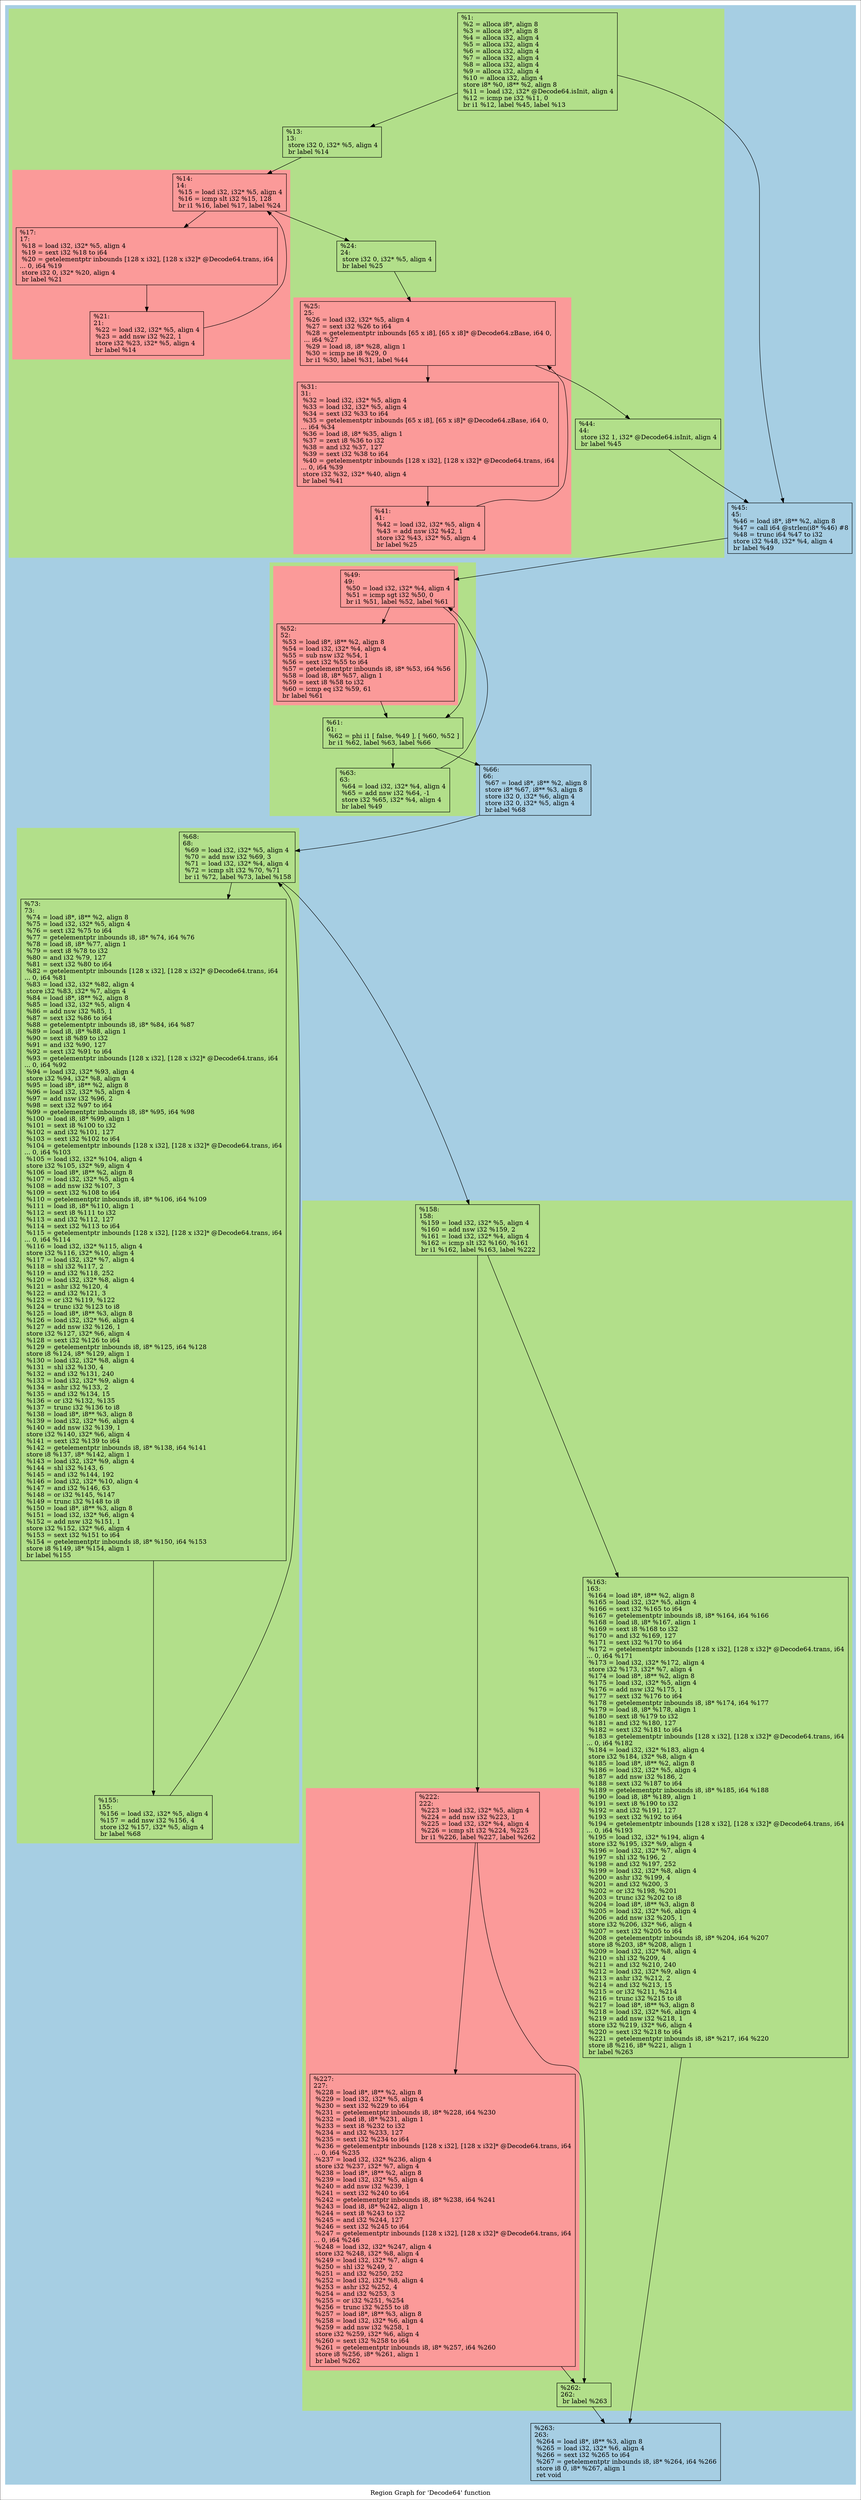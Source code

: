 digraph "Region Graph for 'Decode64' function" {
	label="Region Graph for 'Decode64' function";

	Node0x1a277d0 [shape=record,label="{%1:\l  %2 = alloca i8*, align 8\l  %3 = alloca i8*, align 8\l  %4 = alloca i32, align 4\l  %5 = alloca i32, align 4\l  %6 = alloca i32, align 4\l  %7 = alloca i32, align 4\l  %8 = alloca i32, align 4\l  %9 = alloca i32, align 4\l  %10 = alloca i32, align 4\l  store i8* %0, i8** %2, align 8\l  %11 = load i32, i32* @Decode64.isInit, align 4\l  %12 = icmp ne i32 %11, 0\l  br i1 %12, label %45, label %13\l}"];
	Node0x1a277d0 -> Node0x1a515f0;
	Node0x1a277d0 -> Node0x1a52250;
	Node0x1a515f0 [shape=record,label="{%45:\l45:                                               \l  %46 = load i8*, i8** %2, align 8\l  %47 = call i64 @strlen(i8* %46) #8\l  %48 = trunc i64 %47 to i32\l  store i32 %48, i32* %4, align 4\l  br label %49\l}"];
	Node0x1a515f0 -> Node0x1a8bf20;
	Node0x1a8bf20 [shape=record,label="{%49:\l49:                                               \l  %50 = load i32, i32* %4, align 4\l  %51 = icmp sgt i32 %50, 0\l  br i1 %51, label %52, label %61\l}"];
	Node0x1a8bf20 -> Node0x1a2c650;
	Node0x1a8bf20 -> Node0x1a02a50;
	Node0x1a2c650 [shape=record,label="{%52:\l52:                                               \l  %53 = load i8*, i8** %2, align 8\l  %54 = load i32, i32* %4, align 4\l  %55 = sub nsw i32 %54, 1\l  %56 = sext i32 %55 to i64\l  %57 = getelementptr inbounds i8, i8* %53, i64 %56\l  %58 = load i8, i8* %57, align 1\l  %59 = sext i8 %58 to i32\l  %60 = icmp eq i32 %59, 61\l  br label %61\l}"];
	Node0x1a2c650 -> Node0x1a02a50;
	Node0x1a02a50 [shape=record,label="{%61:\l61:                                               \l  %62 = phi i1 [ false, %49 ], [ %60, %52 ]\l  br i1 %62, label %63, label %66\l}"];
	Node0x1a02a50 -> Node0x19fc0c0;
	Node0x1a02a50 -> Node0x1a221e0;
	Node0x19fc0c0 [shape=record,label="{%63:\l63:                                               \l  %64 = load i32, i32* %4, align 4\l  %65 = add nsw i32 %64, -1\l  store i32 %65, i32* %4, align 4\l  br label %49\l}"];
	Node0x19fc0c0 -> Node0x1a8bf20[constraint=false];
	Node0x1a221e0 [shape=record,label="{%66:\l66:                                               \l  %67 = load i8*, i8** %2, align 8\l  store i8* %67, i8** %3, align 8\l  store i32 0, i32* %6, align 4\l  store i32 0, i32* %5, align 4\l  br label %68\l}"];
	Node0x1a221e0 -> Node0x1a01db0;
	Node0x1a01db0 [shape=record,label="{%68:\l68:                                               \l  %69 = load i32, i32* %5, align 4\l  %70 = add nsw i32 %69, 3\l  %71 = load i32, i32* %4, align 4\l  %72 = icmp slt i32 %70, %71\l  br i1 %72, label %73, label %158\l}"];
	Node0x1a01db0 -> Node0x1a3d7c0;
	Node0x1a01db0 -> Node0x1a073c0;
	Node0x1a3d7c0 [shape=record,label="{%73:\l73:                                               \l  %74 = load i8*, i8** %2, align 8\l  %75 = load i32, i32* %5, align 4\l  %76 = sext i32 %75 to i64\l  %77 = getelementptr inbounds i8, i8* %74, i64 %76\l  %78 = load i8, i8* %77, align 1\l  %79 = sext i8 %78 to i32\l  %80 = and i32 %79, 127\l  %81 = sext i32 %80 to i64\l  %82 = getelementptr inbounds [128 x i32], [128 x i32]* @Decode64.trans, i64\l... 0, i64 %81\l  %83 = load i32, i32* %82, align 4\l  store i32 %83, i32* %7, align 4\l  %84 = load i8*, i8** %2, align 8\l  %85 = load i32, i32* %5, align 4\l  %86 = add nsw i32 %85, 1\l  %87 = sext i32 %86 to i64\l  %88 = getelementptr inbounds i8, i8* %84, i64 %87\l  %89 = load i8, i8* %88, align 1\l  %90 = sext i8 %89 to i32\l  %91 = and i32 %90, 127\l  %92 = sext i32 %91 to i64\l  %93 = getelementptr inbounds [128 x i32], [128 x i32]* @Decode64.trans, i64\l... 0, i64 %92\l  %94 = load i32, i32* %93, align 4\l  store i32 %94, i32* %8, align 4\l  %95 = load i8*, i8** %2, align 8\l  %96 = load i32, i32* %5, align 4\l  %97 = add nsw i32 %96, 2\l  %98 = sext i32 %97 to i64\l  %99 = getelementptr inbounds i8, i8* %95, i64 %98\l  %100 = load i8, i8* %99, align 1\l  %101 = sext i8 %100 to i32\l  %102 = and i32 %101, 127\l  %103 = sext i32 %102 to i64\l  %104 = getelementptr inbounds [128 x i32], [128 x i32]* @Decode64.trans, i64\l... 0, i64 %103\l  %105 = load i32, i32* %104, align 4\l  store i32 %105, i32* %9, align 4\l  %106 = load i8*, i8** %2, align 8\l  %107 = load i32, i32* %5, align 4\l  %108 = add nsw i32 %107, 3\l  %109 = sext i32 %108 to i64\l  %110 = getelementptr inbounds i8, i8* %106, i64 %109\l  %111 = load i8, i8* %110, align 1\l  %112 = sext i8 %111 to i32\l  %113 = and i32 %112, 127\l  %114 = sext i32 %113 to i64\l  %115 = getelementptr inbounds [128 x i32], [128 x i32]* @Decode64.trans, i64\l... 0, i64 %114\l  %116 = load i32, i32* %115, align 4\l  store i32 %116, i32* %10, align 4\l  %117 = load i32, i32* %7, align 4\l  %118 = shl i32 %117, 2\l  %119 = and i32 %118, 252\l  %120 = load i32, i32* %8, align 4\l  %121 = ashr i32 %120, 4\l  %122 = and i32 %121, 3\l  %123 = or i32 %119, %122\l  %124 = trunc i32 %123 to i8\l  %125 = load i8*, i8** %3, align 8\l  %126 = load i32, i32* %6, align 4\l  %127 = add nsw i32 %126, 1\l  store i32 %127, i32* %6, align 4\l  %128 = sext i32 %126 to i64\l  %129 = getelementptr inbounds i8, i8* %125, i64 %128\l  store i8 %124, i8* %129, align 1\l  %130 = load i32, i32* %8, align 4\l  %131 = shl i32 %130, 4\l  %132 = and i32 %131, 240\l  %133 = load i32, i32* %9, align 4\l  %134 = ashr i32 %133, 2\l  %135 = and i32 %134, 15\l  %136 = or i32 %132, %135\l  %137 = trunc i32 %136 to i8\l  %138 = load i8*, i8** %3, align 8\l  %139 = load i32, i32* %6, align 4\l  %140 = add nsw i32 %139, 1\l  store i32 %140, i32* %6, align 4\l  %141 = sext i32 %139 to i64\l  %142 = getelementptr inbounds i8, i8* %138, i64 %141\l  store i8 %137, i8* %142, align 1\l  %143 = load i32, i32* %9, align 4\l  %144 = shl i32 %143, 6\l  %145 = and i32 %144, 192\l  %146 = load i32, i32* %10, align 4\l  %147 = and i32 %146, 63\l  %148 = or i32 %145, %147\l  %149 = trunc i32 %148 to i8\l  %150 = load i8*, i8** %3, align 8\l  %151 = load i32, i32* %6, align 4\l  %152 = add nsw i32 %151, 1\l  store i32 %152, i32* %6, align 4\l  %153 = sext i32 %151 to i64\l  %154 = getelementptr inbounds i8, i8* %150, i64 %153\l  store i8 %149, i8* %154, align 1\l  br label %155\l}"];
	Node0x1a3d7c0 -> Node0x1a09da0;
	Node0x1a09da0 [shape=record,label="{%155:\l155:                                              \l  %156 = load i32, i32* %5, align 4\l  %157 = add nsw i32 %156, 4\l  store i32 %157, i32* %5, align 4\l  br label %68\l}"];
	Node0x1a09da0 -> Node0x1a01db0[constraint=false];
	Node0x1a073c0 [shape=record,label="{%158:\l158:                                              \l  %159 = load i32, i32* %5, align 4\l  %160 = add nsw i32 %159, 2\l  %161 = load i32, i32* %4, align 4\l  %162 = icmp slt i32 %160, %161\l  br i1 %162, label %163, label %222\l}"];
	Node0x1a073c0 -> Node0x1a43100;
	Node0x1a073c0 -> Node0x1a4c2a0;
	Node0x1a43100 [shape=record,label="{%163:\l163:                                              \l  %164 = load i8*, i8** %2, align 8\l  %165 = load i32, i32* %5, align 4\l  %166 = sext i32 %165 to i64\l  %167 = getelementptr inbounds i8, i8* %164, i64 %166\l  %168 = load i8, i8* %167, align 1\l  %169 = sext i8 %168 to i32\l  %170 = and i32 %169, 127\l  %171 = sext i32 %170 to i64\l  %172 = getelementptr inbounds [128 x i32], [128 x i32]* @Decode64.trans, i64\l... 0, i64 %171\l  %173 = load i32, i32* %172, align 4\l  store i32 %173, i32* %7, align 4\l  %174 = load i8*, i8** %2, align 8\l  %175 = load i32, i32* %5, align 4\l  %176 = add nsw i32 %175, 1\l  %177 = sext i32 %176 to i64\l  %178 = getelementptr inbounds i8, i8* %174, i64 %177\l  %179 = load i8, i8* %178, align 1\l  %180 = sext i8 %179 to i32\l  %181 = and i32 %180, 127\l  %182 = sext i32 %181 to i64\l  %183 = getelementptr inbounds [128 x i32], [128 x i32]* @Decode64.trans, i64\l... 0, i64 %182\l  %184 = load i32, i32* %183, align 4\l  store i32 %184, i32* %8, align 4\l  %185 = load i8*, i8** %2, align 8\l  %186 = load i32, i32* %5, align 4\l  %187 = add nsw i32 %186, 2\l  %188 = sext i32 %187 to i64\l  %189 = getelementptr inbounds i8, i8* %185, i64 %188\l  %190 = load i8, i8* %189, align 1\l  %191 = sext i8 %190 to i32\l  %192 = and i32 %191, 127\l  %193 = sext i32 %192 to i64\l  %194 = getelementptr inbounds [128 x i32], [128 x i32]* @Decode64.trans, i64\l... 0, i64 %193\l  %195 = load i32, i32* %194, align 4\l  store i32 %195, i32* %9, align 4\l  %196 = load i32, i32* %7, align 4\l  %197 = shl i32 %196, 2\l  %198 = and i32 %197, 252\l  %199 = load i32, i32* %8, align 4\l  %200 = ashr i32 %199, 4\l  %201 = and i32 %200, 3\l  %202 = or i32 %198, %201\l  %203 = trunc i32 %202 to i8\l  %204 = load i8*, i8** %3, align 8\l  %205 = load i32, i32* %6, align 4\l  %206 = add nsw i32 %205, 1\l  store i32 %206, i32* %6, align 4\l  %207 = sext i32 %205 to i64\l  %208 = getelementptr inbounds i8, i8* %204, i64 %207\l  store i8 %203, i8* %208, align 1\l  %209 = load i32, i32* %8, align 4\l  %210 = shl i32 %209, 4\l  %211 = and i32 %210, 240\l  %212 = load i32, i32* %9, align 4\l  %213 = ashr i32 %212, 2\l  %214 = and i32 %213, 15\l  %215 = or i32 %211, %214\l  %216 = trunc i32 %215 to i8\l  %217 = load i8*, i8** %3, align 8\l  %218 = load i32, i32* %6, align 4\l  %219 = add nsw i32 %218, 1\l  store i32 %219, i32* %6, align 4\l  %220 = sext i32 %218 to i64\l  %221 = getelementptr inbounds i8, i8* %217, i64 %220\l  store i8 %216, i8* %221, align 1\l  br label %263\l}"];
	Node0x1a43100 -> Node0x1a688d0;
	Node0x1a688d0 [shape=record,label="{%263:\l263:                                              \l  %264 = load i8*, i8** %3, align 8\l  %265 = load i32, i32* %6, align 4\l  %266 = sext i32 %265 to i64\l  %267 = getelementptr inbounds i8, i8* %264, i64 %266\l  store i8 0, i8* %267, align 1\l  ret void\l}"];
	Node0x1a4c2a0 [shape=record,label="{%222:\l222:                                              \l  %223 = load i32, i32* %5, align 4\l  %224 = add nsw i32 %223, 1\l  %225 = load i32, i32* %4, align 4\l  %226 = icmp slt i32 %224, %225\l  br i1 %226, label %227, label %262\l}"];
	Node0x1a4c2a0 -> Node0x1a68700;
	Node0x1a4c2a0 -> Node0x1a685e0;
	Node0x1a68700 [shape=record,label="{%227:\l227:                                              \l  %228 = load i8*, i8** %2, align 8\l  %229 = load i32, i32* %5, align 4\l  %230 = sext i32 %229 to i64\l  %231 = getelementptr inbounds i8, i8* %228, i64 %230\l  %232 = load i8, i8* %231, align 1\l  %233 = sext i8 %232 to i32\l  %234 = and i32 %233, 127\l  %235 = sext i32 %234 to i64\l  %236 = getelementptr inbounds [128 x i32], [128 x i32]* @Decode64.trans, i64\l... 0, i64 %235\l  %237 = load i32, i32* %236, align 4\l  store i32 %237, i32* %7, align 4\l  %238 = load i8*, i8** %2, align 8\l  %239 = load i32, i32* %5, align 4\l  %240 = add nsw i32 %239, 1\l  %241 = sext i32 %240 to i64\l  %242 = getelementptr inbounds i8, i8* %238, i64 %241\l  %243 = load i8, i8* %242, align 1\l  %244 = sext i8 %243 to i32\l  %245 = and i32 %244, 127\l  %246 = sext i32 %245 to i64\l  %247 = getelementptr inbounds [128 x i32], [128 x i32]* @Decode64.trans, i64\l... 0, i64 %246\l  %248 = load i32, i32* %247, align 4\l  store i32 %248, i32* %8, align 4\l  %249 = load i32, i32* %7, align 4\l  %250 = shl i32 %249, 2\l  %251 = and i32 %250, 252\l  %252 = load i32, i32* %8, align 4\l  %253 = ashr i32 %252, 4\l  %254 = and i32 %253, 3\l  %255 = or i32 %251, %254\l  %256 = trunc i32 %255 to i8\l  %257 = load i8*, i8** %3, align 8\l  %258 = load i32, i32* %6, align 4\l  %259 = add nsw i32 %258, 1\l  store i32 %259, i32* %6, align 4\l  %260 = sext i32 %258 to i64\l  %261 = getelementptr inbounds i8, i8* %257, i64 %260\l  store i8 %256, i8* %261, align 1\l  br label %262\l}"];
	Node0x1a68700 -> Node0x1a685e0;
	Node0x1a685e0 [shape=record,label="{%262:\l262:                                              \l  br label %263\l}"];
	Node0x1a685e0 -> Node0x1a688d0;
	Node0x1a52250 [shape=record,label="{%13:\l13:                                               \l  store i32 0, i32* %5, align 4\l  br label %14\l}"];
	Node0x1a52250 -> Node0x1a68210;
	Node0x1a68210 [shape=record,label="{%14:\l14:                                               \l  %15 = load i32, i32* %5, align 4\l  %16 = icmp slt i32 %15, 128\l  br i1 %16, label %17, label %24\l}"];
	Node0x1a68210 -> Node0x1a6f220;
	Node0x1a68210 -> Node0x19ded00;
	Node0x1a6f220 [shape=record,label="{%17:\l17:                                               \l  %18 = load i32, i32* %5, align 4\l  %19 = sext i32 %18 to i64\l  %20 = getelementptr inbounds [128 x i32], [128 x i32]* @Decode64.trans, i64\l... 0, i64 %19\l  store i32 0, i32* %20, align 4\l  br label %21\l}"];
	Node0x1a6f220 -> Node0x1a687e0;
	Node0x1a687e0 [shape=record,label="{%21:\l21:                                               \l  %22 = load i32, i32* %5, align 4\l  %23 = add nsw i32 %22, 1\l  store i32 %23, i32* %5, align 4\l  br label %14\l}"];
	Node0x1a687e0 -> Node0x1a68210[constraint=false];
	Node0x19ded00 [shape=record,label="{%24:\l24:                                               \l  store i32 0, i32* %5, align 4\l  br label %25\l}"];
	Node0x19ded00 -> Node0x1a6cb00;
	Node0x1a6cb00 [shape=record,label="{%25:\l25:                                               \l  %26 = load i32, i32* %5, align 4\l  %27 = sext i32 %26 to i64\l  %28 = getelementptr inbounds [65 x i8], [65 x i8]* @Decode64.zBase, i64 0,\l... i64 %27\l  %29 = load i8, i8* %28, align 1\l  %30 = icmp ne i8 %29, 0\l  br i1 %30, label %31, label %44\l}"];
	Node0x1a6cb00 -> Node0x1a6c6d0;
	Node0x1a6cb00 -> Node0x1a69c00;
	Node0x1a6c6d0 [shape=record,label="{%31:\l31:                                               \l  %32 = load i32, i32* %5, align 4\l  %33 = load i32, i32* %5, align 4\l  %34 = sext i32 %33 to i64\l  %35 = getelementptr inbounds [65 x i8], [65 x i8]* @Decode64.zBase, i64 0,\l... i64 %34\l  %36 = load i8, i8* %35, align 1\l  %37 = zext i8 %36 to i32\l  %38 = and i32 %37, 127\l  %39 = sext i32 %38 to i64\l  %40 = getelementptr inbounds [128 x i32], [128 x i32]* @Decode64.trans, i64\l... 0, i64 %39\l  store i32 %32, i32* %40, align 4\l  br label %41\l}"];
	Node0x1a6c6d0 -> Node0x1a698e0;
	Node0x1a698e0 [shape=record,label="{%41:\l41:                                               \l  %42 = load i32, i32* %5, align 4\l  %43 = add nsw i32 %42, 1\l  store i32 %43, i32* %5, align 4\l  br label %25\l}"];
	Node0x1a698e0 -> Node0x1a6cb00[constraint=false];
	Node0x1a69c00 [shape=record,label="{%44:\l44:                                               \l  store i32 1, i32* @Decode64.isInit, align 4\l  br label %45\l}"];
	Node0x1a69c00 -> Node0x1a515f0;
	colorscheme = "paired12"
        subgraph cluster_0x19f3cc0 {
          label = "";
          style = filled;
          color = 1
          subgraph cluster_0x1a47760 {
            label = "";
            style = filled;
            color = 3
            subgraph cluster_0x1aa69e0 {
              label = "";
              style = filled;
              color = 5
              Node0x1a68210;
              Node0x1a6f220;
              Node0x1a687e0;
            }
            subgraph cluster_0x1aa0510 {
              label = "";
              style = filled;
              color = 5
              Node0x1a6cb00;
              Node0x1a6c6d0;
              Node0x1a698e0;
            }
            Node0x1a277d0;
            Node0x1a52250;
            Node0x19ded00;
            Node0x1a69c00;
          }
          subgraph cluster_0x19f3c40 {
            label = "";
            style = filled;
            color = 3
            subgraph cluster_0x1aa3760 {
              label = "";
              style = filled;
              color = 5
              Node0x1a8bf20;
              Node0x1a2c650;
            }
            Node0x1a02a50;
            Node0x19fc0c0;
          }
          subgraph cluster_0x19902c0 {
            label = "";
            style = filled;
            color = 3
            Node0x1a01db0;
            Node0x1a3d7c0;
            Node0x1a09da0;
          }
          subgraph cluster_0x1aa5250 {
            label = "";
            style = filled;
            color = 3
            subgraph cluster_0x1990240 {
              label = "";
              style = filled;
              color = 5
              Node0x1a4c2a0;
              Node0x1a68700;
            }
            Node0x1a073c0;
            Node0x1a43100;
            Node0x1a685e0;
          }
          Node0x1a515f0;
          Node0x1a221e0;
          Node0x1a688d0;
        }
}
